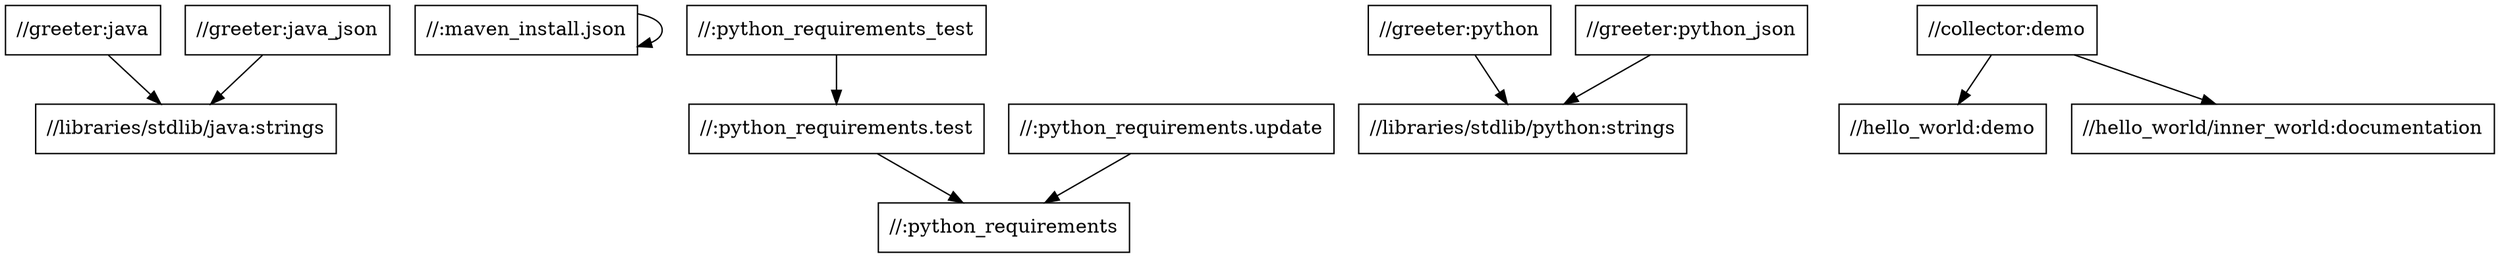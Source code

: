 digraph mygraph {
  node [shape=box];
  "//greeter:java"
  "//greeter:java" -> "//libraries/stdlib/java:strings"
  "//:maven_install.json"
  "//:maven_install.json" -> "//:maven_install.json"
  "//:python_requirements_test"
  "//:python_requirements_test" -> "//:python_requirements.test"
  "//:python_requirements.test"
  "//:python_requirements.test" -> "//:python_requirements"
  "//greeter:java_json"
  "//greeter:java_json" -> "//libraries/stdlib/java:strings"
  "//libraries/stdlib/java:strings"
  "//greeter:python"
  "//greeter:python" -> "//libraries/stdlib/python:strings"
  "//greeter:python_json"
  "//greeter:python_json" -> "//libraries/stdlib/python:strings"
  "//libraries/stdlib/python:strings"
  "//collector:demo"
  "//collector:demo" -> "//hello_world:demo"
  "//collector:demo" -> "//hello_world/inner_world:documentation"
  "//hello_world/inner_world:documentation"
  "//hello_world:demo"
  "//:python_requirements.update"
  "//:python_requirements.update" -> "//:python_requirements"
  "//:python_requirements"
}
